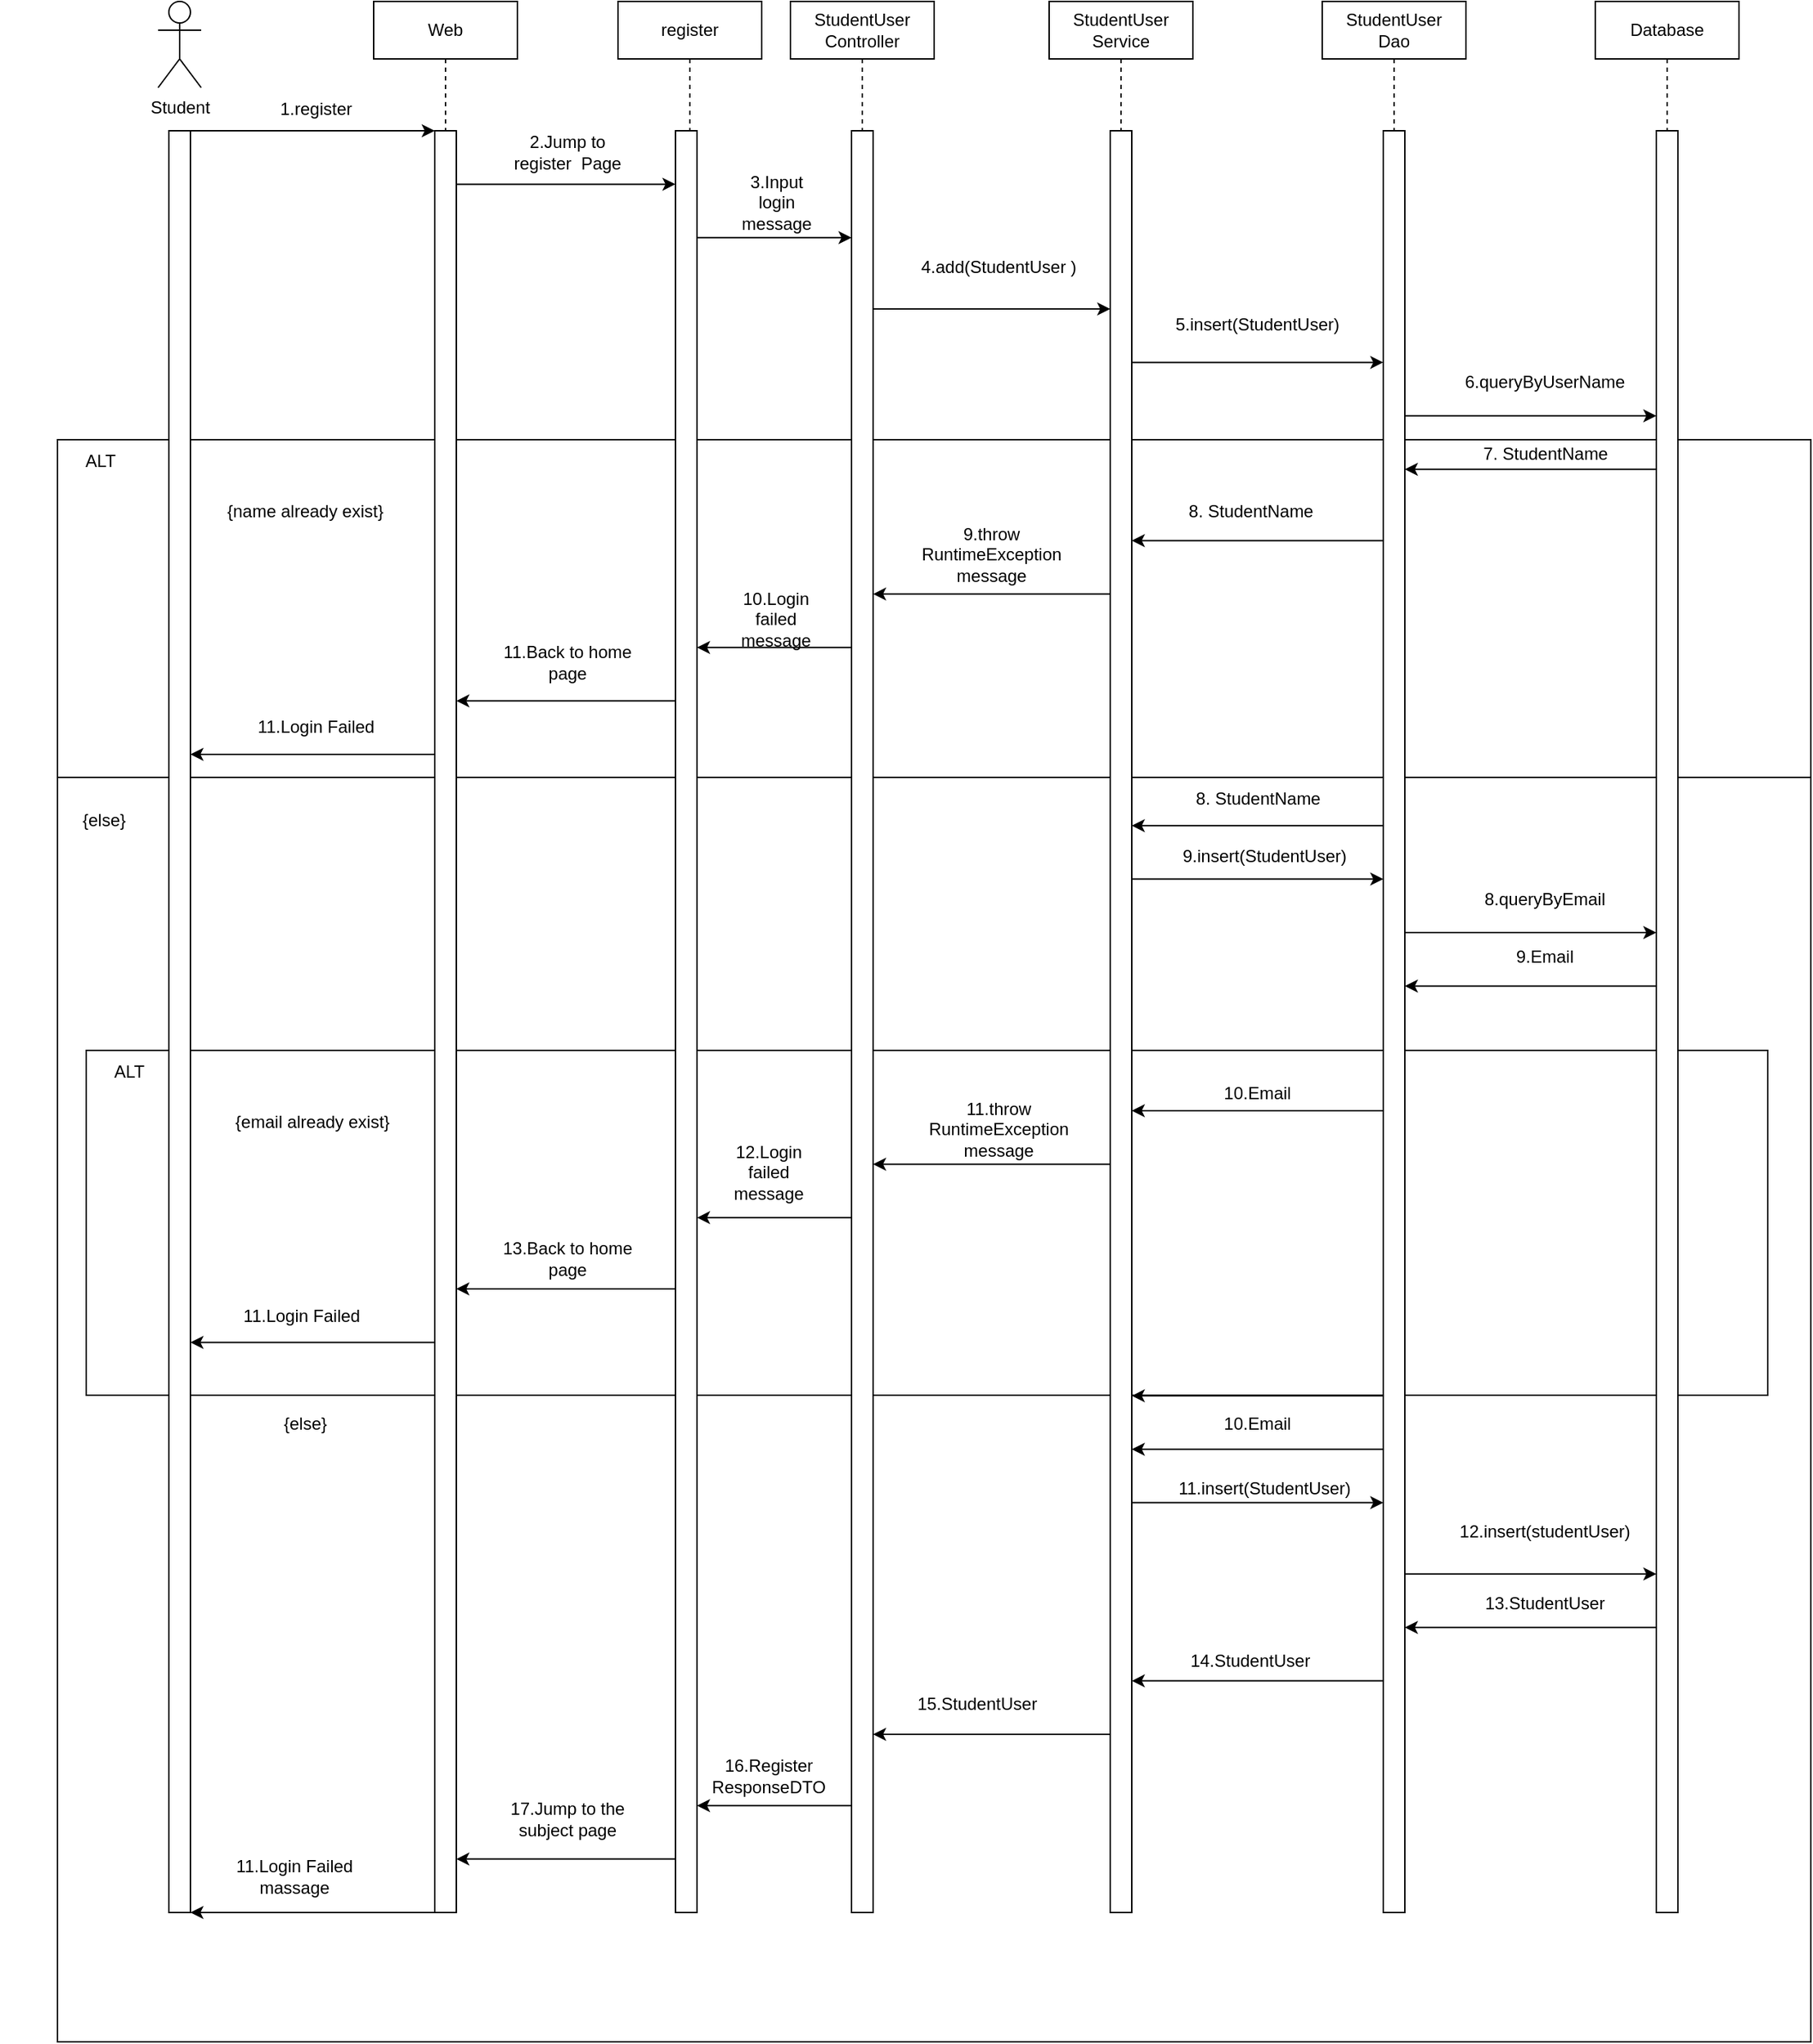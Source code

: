 <mxfile version="21.3.8" type="github">
  <diagram name="Page-1" id="2YBvvXClWsGukQMizWep">
    <mxGraphModel dx="2057" dy="711" grid="1" gridSize="10" guides="1" tooltips="1" connect="1" arrows="1" fold="1" page="1" pageScale="1" pageWidth="850" pageHeight="1100" math="0" shadow="0">
      <root>
        <mxCell id="0" />
        <mxCell id="1" parent="0" />
        <mxCell id="Eow9V9qrAzXgovBorhqP-74" value="" style="rounded=0;whiteSpace=wrap;html=1;movable=1;resizable=1;rotatable=1;deletable=1;editable=1;locked=0;connectable=1;" vertex="1" parent="1">
          <mxGeometry x="-470" y="580" width="1220" height="880" as="geometry" />
        </mxCell>
        <mxCell id="Eow9V9qrAzXgovBorhqP-73" value="" style="rounded=0;whiteSpace=wrap;html=1;" vertex="1" parent="1">
          <mxGeometry x="-470" y="345" width="1220" height="235" as="geometry" />
        </mxCell>
        <mxCell id="aM9ryv3xv72pqoxQDRHE-1" value="StudentUser&lt;br&gt;Controller" style="shape=umlLifeline;perimeter=lifelinePerimeter;whiteSpace=wrap;html=1;container=0;dropTarget=0;collapsible=0;recursiveResize=0;outlineConnect=0;portConstraint=eastwest;newEdgeStyle={&quot;edgeStyle&quot;:&quot;elbowEdgeStyle&quot;,&quot;elbow&quot;:&quot;vertical&quot;,&quot;curved&quot;:0,&quot;rounded&quot;:0};size=40;" parent="1" vertex="1">
          <mxGeometry x="40" y="40" width="100" height="550" as="geometry" />
        </mxCell>
        <mxCell id="Eow9V9qrAzXgovBorhqP-82" value="" style="rounded=0;whiteSpace=wrap;html=1;" vertex="1" parent="1">
          <mxGeometry x="-450" y="770" width="1170" height="240" as="geometry" />
        </mxCell>
        <mxCell id="aM9ryv3xv72pqoxQDRHE-5" value="StudentUser&lt;br&gt;Service" style="shape=umlLifeline;perimeter=lifelinePerimeter;whiteSpace=wrap;html=1;container=0;dropTarget=0;collapsible=0;recursiveResize=0;outlineConnect=0;portConstraint=eastwest;newEdgeStyle={&quot;edgeStyle&quot;:&quot;elbowEdgeStyle&quot;,&quot;elbow&quot;:&quot;vertical&quot;,&quot;curved&quot;:0,&quot;rounded&quot;:0};" parent="1" vertex="1">
          <mxGeometry x="220" y="40" width="100" height="540" as="geometry" />
        </mxCell>
        <mxCell id="Eow9V9qrAzXgovBorhqP-1" value="StudentUser&lt;br&gt;Dao" style="shape=umlLifeline;perimeter=lifelinePerimeter;whiteSpace=wrap;html=1;container=0;dropTarget=0;collapsible=0;recursiveResize=0;outlineConnect=0;portConstraint=eastwest;newEdgeStyle={&quot;edgeStyle&quot;:&quot;elbowEdgeStyle&quot;,&quot;elbow&quot;:&quot;vertical&quot;,&quot;curved&quot;:0,&quot;rounded&quot;:0};" vertex="1" parent="1">
          <mxGeometry x="410" y="40" width="100" height="870" as="geometry" />
        </mxCell>
        <mxCell id="Eow9V9qrAzXgovBorhqP-3" value="Database" style="shape=umlLifeline;perimeter=lifelinePerimeter;whiteSpace=wrap;html=1;container=0;dropTarget=0;collapsible=0;recursiveResize=0;outlineConnect=0;portConstraint=eastwest;newEdgeStyle={&quot;edgeStyle&quot;:&quot;elbowEdgeStyle&quot;,&quot;elbow&quot;:&quot;vertical&quot;,&quot;curved&quot;:0,&quot;rounded&quot;:0};" vertex="1" parent="1">
          <mxGeometry x="600" y="40" width="100" height="860" as="geometry" />
        </mxCell>
        <mxCell id="Eow9V9qrAzXgovBorhqP-5" value="Student" style="shape=umlActor;verticalLabelPosition=bottom;verticalAlign=top;html=1;outlineConnect=0;" vertex="1" parent="1">
          <mxGeometry x="-400" y="40" width="30" height="60" as="geometry" />
        </mxCell>
        <mxCell id="Eow9V9qrAzXgovBorhqP-17" value="1.register" style="text;html=1;strokeColor=none;fillColor=none;align=center;verticalAlign=middle;whiteSpace=wrap;rounded=0;" vertex="1" parent="1">
          <mxGeometry x="-320" y="100" width="60" height="30" as="geometry" />
        </mxCell>
        <mxCell id="Eow9V9qrAzXgovBorhqP-18" value="register" style="shape=umlLifeline;perimeter=lifelinePerimeter;whiteSpace=wrap;html=1;container=0;dropTarget=0;collapsible=0;recursiveResize=0;outlineConnect=0;portConstraint=eastwest;newEdgeStyle={&quot;edgeStyle&quot;:&quot;elbowEdgeStyle&quot;,&quot;elbow&quot;:&quot;vertical&quot;,&quot;curved&quot;:0,&quot;rounded&quot;:0};size=40;" vertex="1" parent="1">
          <mxGeometry x="-80" y="40" width="100" height="550" as="geometry" />
        </mxCell>
        <mxCell id="Eow9V9qrAzXgovBorhqP-19" value="Web" style="shape=umlLifeline;perimeter=lifelinePerimeter;whiteSpace=wrap;html=1;container=0;dropTarget=0;collapsible=0;recursiveResize=0;outlineConnect=0;portConstraint=eastwest;newEdgeStyle={&quot;edgeStyle&quot;:&quot;elbowEdgeStyle&quot;,&quot;elbow&quot;:&quot;vertical&quot;,&quot;curved&quot;:0,&quot;rounded&quot;:0};size=40;" vertex="1" parent="1">
          <mxGeometry x="-250" y="40" width="100" height="550" as="geometry" />
        </mxCell>
        <mxCell id="Eow9V9qrAzXgovBorhqP-30" value="2.Jump to&lt;br&gt;register&amp;nbsp; Page" style="text;html=1;strokeColor=none;fillColor=none;align=center;verticalAlign=middle;whiteSpace=wrap;rounded=0;" vertex="1" parent="1">
          <mxGeometry x="-180" y="110" width="130" height="70" as="geometry" />
        </mxCell>
        <mxCell id="Eow9V9qrAzXgovBorhqP-49" value="3.Input&lt;br&gt;login&lt;br&gt;message" style="text;html=1;align=center;verticalAlign=middle;resizable=0;points=[];autosize=1;strokeColor=none;fillColor=none;" vertex="1" parent="1">
          <mxGeometry x="-5" y="150" width="70" height="60" as="geometry" />
        </mxCell>
        <mxCell id="Eow9V9qrAzXgovBorhqP-51" value="4.add(StudentUser )" style="text;html=1;strokeColor=none;fillColor=none;align=center;verticalAlign=middle;whiteSpace=wrap;rounded=0;" vertex="1" parent="1">
          <mxGeometry x="120" y="210" width="130" height="30" as="geometry" />
        </mxCell>
        <mxCell id="Eow9V9qrAzXgovBorhqP-53" value="5.insert(StudentUser&lt;span style=&quot;background-color: initial;&quot;&gt;)&lt;/span&gt;" style="text;html=1;strokeColor=none;fillColor=none;align=center;verticalAlign=middle;whiteSpace=wrap;rounded=0;" vertex="1" parent="1">
          <mxGeometry x="300" y="250" width="130" height="30" as="geometry" />
        </mxCell>
        <mxCell id="Eow9V9qrAzXgovBorhqP-58" value="6.queryByUserName" style="text;html=1;strokeColor=none;fillColor=none;align=center;verticalAlign=middle;whiteSpace=wrap;rounded=0;" vertex="1" parent="1">
          <mxGeometry x="500" y="290" width="130" height="30" as="geometry" />
        </mxCell>
        <mxCell id="Eow9V9qrAzXgovBorhqP-61" value="7. StudentName" style="text;html=1;align=center;verticalAlign=middle;resizable=0;points=[];autosize=1;strokeColor=none;fillColor=none;" vertex="1" parent="1">
          <mxGeometry x="510" y="340" width="110" height="30" as="geometry" />
        </mxCell>
        <mxCell id="Eow9V9qrAzXgovBorhqP-70" value="9.throw&lt;br&gt;RuntimeException&lt;br&gt;message" style="text;html=1;strokeColor=none;fillColor=none;align=center;verticalAlign=middle;whiteSpace=wrap;rounded=0;" vertex="1" parent="1">
          <mxGeometry x="150" y="410" width="60" height="30" as="geometry" />
        </mxCell>
        <mxCell id="Eow9V9qrAzXgovBorhqP-71" value="10.Login failed message" style="text;html=1;strokeColor=none;fillColor=none;align=center;verticalAlign=middle;whiteSpace=wrap;rounded=0;" vertex="1" parent="1">
          <mxGeometry y="455" width="60" height="30" as="geometry" />
        </mxCell>
        <mxCell id="Eow9V9qrAzXgovBorhqP-72" value="11.Back to home page" style="text;html=1;strokeColor=none;fillColor=none;align=center;verticalAlign=middle;whiteSpace=wrap;rounded=0;" vertex="1" parent="1">
          <mxGeometry x="-170" y="485" width="110" height="30" as="geometry" />
        </mxCell>
        <mxCell id="Eow9V9qrAzXgovBorhqP-79" value="11.throw&lt;br&gt;RuntimeException&lt;br&gt;message" style="text;html=1;strokeColor=none;fillColor=none;align=center;verticalAlign=middle;whiteSpace=wrap;rounded=0;" vertex="1" parent="1">
          <mxGeometry x="155" y="810" width="60" height="30" as="geometry" />
        </mxCell>
        <mxCell id="Eow9V9qrAzXgovBorhqP-81" value="13.Back to home page" style="text;html=1;strokeColor=none;fillColor=none;align=center;verticalAlign=middle;whiteSpace=wrap;rounded=0;" vertex="1" parent="1">
          <mxGeometry x="-170" y="900" width="110" height="30" as="geometry" />
        </mxCell>
        <mxCell id="Eow9V9qrAzXgovBorhqP-90" value="17.Jump to the subject page" style="text;html=1;strokeColor=none;fillColor=none;align=center;verticalAlign=middle;whiteSpace=wrap;rounded=0;" vertex="1" parent="1">
          <mxGeometry x="-170" y="1290" width="110" height="30" as="geometry" />
        </mxCell>
        <mxCell id="Eow9V9qrAzXgovBorhqP-108" style="edgeStyle=orthogonalEdgeStyle;rounded=0;orthogonalLoop=1;jettySize=auto;html=1;exitX=1;exitY=0.03;exitDx=0;exitDy=0;exitPerimeter=0;entryX=0;entryY=0.03;entryDx=0;entryDy=0;entryPerimeter=0;" edge="1" parent="1" source="Eow9V9qrAzXgovBorhqP-92" target="Eow9V9qrAzXgovBorhqP-93">
          <mxGeometry relative="1" as="geometry" />
        </mxCell>
        <mxCell id="Eow9V9qrAzXgovBorhqP-184" style="edgeStyle=orthogonalEdgeStyle;rounded=0;orthogonalLoop=1;jettySize=auto;html=1;exitX=0;exitY=0.35;exitDx=0;exitDy=0;exitPerimeter=0;entryX=1;entryY=0.35;entryDx=0;entryDy=0;entryPerimeter=0;" edge="1" parent="1" source="Eow9V9qrAzXgovBorhqP-92" target="Eow9V9qrAzXgovBorhqP-98">
          <mxGeometry relative="1" as="geometry" />
        </mxCell>
        <mxCell id="Eow9V9qrAzXgovBorhqP-186" style="edgeStyle=orthogonalEdgeStyle;rounded=0;orthogonalLoop=1;jettySize=auto;html=1;exitX=0;exitY=0.68;exitDx=0;exitDy=0;exitPerimeter=0;entryX=1;entryY=0.68;entryDx=0;entryDy=0;entryPerimeter=0;" edge="1" parent="1" source="Eow9V9qrAzXgovBorhqP-92" target="Eow9V9qrAzXgovBorhqP-98">
          <mxGeometry relative="1" as="geometry" />
        </mxCell>
        <mxCell id="Eow9V9qrAzXgovBorhqP-188" style="edgeStyle=orthogonalEdgeStyle;rounded=0;orthogonalLoop=1;jettySize=auto;html=1;exitX=0;exitY=1;exitDx=0;exitDy=0;exitPerimeter=0;entryX=1;entryY=1;entryDx=0;entryDy=0;entryPerimeter=0;" edge="1" parent="1" source="Eow9V9qrAzXgovBorhqP-92" target="Eow9V9qrAzXgovBorhqP-98">
          <mxGeometry relative="1" as="geometry">
            <Array as="points">
              <mxPoint x="-270" y="1370" />
              <mxPoint x="-270" y="1370" />
            </Array>
          </mxGeometry>
        </mxCell>
        <mxCell id="Eow9V9qrAzXgovBorhqP-92" value="" style="rounded=0;whiteSpace=wrap;html=1;points=[[0,0,0,0,0],[0,0.03,0,0,0],[0,0.06,0,0,0],[0,0.1,0,0,0],[0,0.13,0,0,0],[0,0.16,0,0,0],[0,0.19,0,0,0],[0,0.23,0,0,0],[0,0.25,0,0,0],[0,0.26,0,0,0],[0,0.29,0,0,0],[0,0.32,0,0,0],[0,0.35,0,0,0],[0,0.39,0,0,0],[0,0.42,0,0,0],[0,0.45,0,0,0],[0,0.48,0,0,0],[0,0.5,0,0,0],[0,0.52,0,0,0],[0,0.55,0,0,0],[0,0.58,0,0,0],[0,0.61,0,0,0],[0,0.65,0,0,0],[0,0.68,0,0,0],[0,0.71,0,0,0],[0,0.74,0,0,0],[0,0.75,0,0,0],[0,0.77,0,0,0],[0,0.81,0,0,0],[0,0.84,0,0,0],[0,0.87,0,0,0],[0,0.9,0,0,0],[0,0.94,0,0,0],[0,0.97,0,0,0],[0,1,0,0,0],[0.25,0,0,0,0],[0.25,1,0,0,0],[0.5,0,0,0,0],[0.5,1,0,0,0],[0.75,0,0,0,0],[0.75,1,0,0,0],[1,0,0,0,0],[1,0.03,0,0,0],[1,0.06,0,0,0],[1,0.1,0,0,0],[1,0.13,0,0,0],[1,0.16,0,0,0],[1,0.19,0,0,0],[1,0.23,0,0,0],[1,0.25,0,0,0],[1,0.26,0,0,0],[1,0.29,0,0,0],[1,0.32,0,0,0],[1,0.35,0,0,0],[1,0.39,0,0,0],[1,0.42,0,0,0],[1,0.45,0,0,0],[1,0.48,0,0,0],[1,0.5,0,0,0],[1,0.52,0,0,0],[1,0.55,0,0,0],[1,0.58,0,0,0],[1,0.61,0,0,0],[1,0.65,0,0,0],[1,0.68,0,0,0],[1,0.71,0,0,0],[1,0.74,0,0,0],[1,0.75,0,0,0],[1,0.77,0,0,0],[1,0.81,0,0,0],[1,0.84,0,0,0],[1,0.87,0,0,0],[1,0.9,0,0,0],[1,0.94,0,0,0],[1,0.97,0,0,0],[1,1,0,0,0]];" vertex="1" parent="1">
          <mxGeometry x="-207.5" y="130" width="15" height="1240" as="geometry" />
        </mxCell>
        <mxCell id="Eow9V9qrAzXgovBorhqP-109" style="edgeStyle=orthogonalEdgeStyle;rounded=0;orthogonalLoop=1;jettySize=auto;html=1;exitX=1;exitY=0.06;exitDx=0;exitDy=0;exitPerimeter=0;entryX=0;entryY=0.06;entryDx=0;entryDy=0;entryPerimeter=0;" edge="1" parent="1" source="Eow9V9qrAzXgovBorhqP-93" target="Eow9V9qrAzXgovBorhqP-99">
          <mxGeometry relative="1" as="geometry" />
        </mxCell>
        <mxCell id="Eow9V9qrAzXgovBorhqP-117" style="edgeStyle=orthogonalEdgeStyle;rounded=0;orthogonalLoop=1;jettySize=auto;html=1;exitX=0;exitY=0.32;exitDx=0;exitDy=0;exitPerimeter=0;entryX=1;entryY=0.32;entryDx=0;entryDy=0;entryPerimeter=0;" edge="1" parent="1" source="Eow9V9qrAzXgovBorhqP-93" target="Eow9V9qrAzXgovBorhqP-92">
          <mxGeometry relative="1" as="geometry" />
        </mxCell>
        <mxCell id="Eow9V9qrAzXgovBorhqP-165" style="edgeStyle=orthogonalEdgeStyle;rounded=0;orthogonalLoop=1;jettySize=auto;html=1;exitX=0;exitY=0.65;exitDx=0;exitDy=0;exitPerimeter=0;entryX=1;entryY=0.65;entryDx=0;entryDy=0;entryPerimeter=0;" edge="1" parent="1" source="Eow9V9qrAzXgovBorhqP-93" target="Eow9V9qrAzXgovBorhqP-92">
          <mxGeometry relative="1" as="geometry" />
        </mxCell>
        <mxCell id="Eow9V9qrAzXgovBorhqP-175" style="edgeStyle=orthogonalEdgeStyle;rounded=0;orthogonalLoop=1;jettySize=auto;html=1;exitX=0;exitY=0.97;exitDx=0;exitDy=0;exitPerimeter=0;entryX=1;entryY=0.97;entryDx=0;entryDy=0;entryPerimeter=0;" edge="1" parent="1" source="Eow9V9qrAzXgovBorhqP-93" target="Eow9V9qrAzXgovBorhqP-92">
          <mxGeometry relative="1" as="geometry" />
        </mxCell>
        <mxCell id="Eow9V9qrAzXgovBorhqP-98" value="" style="rounded=0;whiteSpace=wrap;html=1;points=[[0,0,0,0,0],[0,0.03,0,0,0],[0,0.06,0,0,0],[0,0.1,0,0,0],[0,0.13,0,0,0],[0,0.16,0,0,0],[0,0.19,0,0,0],[0,0.23,0,0,0],[0,0.25,0,0,0],[0,0.26,0,0,0],[0,0.29,0,0,0],[0,0.32,0,0,0],[0,0.35,0,0,0],[0,0.39,0,0,0],[0,0.42,0,0,0],[0,0.45,0,0,0],[0,0.48,0,0,0],[0,0.5,0,0,0],[0,0.52,0,0,0],[0,0.55,0,0,0],[0,0.58,0,0,0],[0,0.61,0,0,0],[0,0.65,0,0,0],[0,0.68,0,0,0],[0,0.71,0,0,0],[0,0.74,0,0,0],[0,0.75,0,0,0],[0,0.77,0,0,0],[0,0.81,0,0,0],[0,0.84,0,0,0],[0,0.87,0,0,0],[0,0.9,0,0,0],[0,0.94,0,0,0],[0,0.97,0,0,0],[0,1,0,0,0],[0.25,0,0,0,0],[0.25,1,0,0,0],[0.5,0,0,0,0],[0.5,1,0,0,0],[0.75,0,0,0,0],[0.75,1,0,0,0],[1,0,0,0,0],[1,0.03,0,0,0],[1,0.06,0,0,0],[1,0.1,0,0,0],[1,0.13,0,0,0],[1,0.16,0,0,0],[1,0.19,0,0,0],[1,0.23,0,0,0],[1,0.25,0,0,0],[1,0.26,0,0,0],[1,0.29,0,0,0],[1,0.32,0,0,0],[1,0.35,0,0,0],[1,0.39,0,0,0],[1,0.42,0,0,0],[1,0.45,0,0,0],[1,0.48,0,0,0],[1,0.5,0,0,0],[1,0.52,0,0,0],[1,0.55,0,0,0],[1,0.58,0,0,0],[1,0.61,0,0,0],[1,0.65,0,0,0],[1,0.68,0,0,0],[1,0.71,0,0,0],[1,0.74,0,0,0],[1,0.75,0,0,0],[1,0.77,0,0,0],[1,0.81,0,0,0],[1,0.84,0,0,0],[1,0.87,0,0,0],[1,0.9,0,0,0],[1,0.94,0,0,0],[1,0.97,0,0,0],[1,1,0,0,0]];" vertex="1" parent="1">
          <mxGeometry x="-392.5" y="130" width="15" height="1240" as="geometry" />
        </mxCell>
        <mxCell id="Eow9V9qrAzXgovBorhqP-93" value="" style="rounded=0;whiteSpace=wrap;html=1;points=[[0,0,0,0,0],[0,0.03,0,0,0],[0,0.06,0,0,0],[0,0.1,0,0,0],[0,0.13,0,0,0],[0,0.16,0,0,0],[0,0.19,0,0,0],[0,0.23,0,0,0],[0,0.25,0,0,0],[0,0.26,0,0,0],[0,0.29,0,0,0],[0,0.32,0,0,0],[0,0.35,0,0,0],[0,0.39,0,0,0],[0,0.42,0,0,0],[0,0.45,0,0,0],[0,0.48,0,0,0],[0,0.5,0,0,0],[0,0.52,0,0,0],[0,0.55,0,0,0],[0,0.58,0,0,0],[0,0.61,0,0,0],[0,0.65,0,0,0],[0,0.68,0,0,0],[0,0.71,0,0,0],[0,0.74,0,0,0],[0,0.75,0,0,0],[0,0.77,0,0,0],[0,0.81,0,0,0],[0,0.84,0,0,0],[0,0.87,0,0,0],[0,0.9,0,0,0],[0,0.94,0,0,0],[0,0.97,0,0,0],[0,1,0,0,0],[0.25,0,0,0,0],[0.25,1,0,0,0],[0.5,0,0,0,0],[0.5,1,0,0,0],[0.75,0,0,0,0],[0.75,1,0,0,0],[1,0,0,0,0],[1,0.03,0,0,0],[1,0.06,0,0,0],[1,0.1,0,0,0],[1,0.13,0,0,0],[1,0.16,0,0,0],[1,0.19,0,0,0],[1,0.23,0,0,0],[1,0.25,0,0,0],[1,0.26,0,0,0],[1,0.29,0,0,0],[1,0.32,0,0,0],[1,0.35,0,0,0],[1,0.39,0,0,0],[1,0.42,0,0,0],[1,0.45,0,0,0],[1,0.48,0,0,0],[1,0.5,0,0,0],[1,0.52,0,0,0],[1,0.55,0,0,0],[1,0.58,0,0,0],[1,0.61,0,0,0],[1,0.65,0,0,0],[1,0.68,0,0,0],[1,0.71,0,0,0],[1,0.74,0,0,0],[1,0.75,0,0,0],[1,0.77,0,0,0],[1,0.81,0,0,0],[1,0.84,0,0,0],[1,0.87,0,0,0],[1,0.9,0,0,0],[1,0.94,0,0,0],[1,0.97,0,0,0],[1,1,0,0,0]];" vertex="1" parent="1">
          <mxGeometry x="-40" y="130" width="15" height="1240" as="geometry" />
        </mxCell>
        <mxCell id="Eow9V9qrAzXgovBorhqP-107" style="edgeStyle=orthogonalEdgeStyle;rounded=0;orthogonalLoop=1;jettySize=auto;html=1;exitX=1;exitY=0;exitDx=0;exitDy=0;entryX=0;entryY=0;entryDx=0;entryDy=0;entryPerimeter=0;" edge="1" parent="1" source="Eow9V9qrAzXgovBorhqP-98" target="Eow9V9qrAzXgovBorhqP-92">
          <mxGeometry relative="1" as="geometry">
            <Array as="points">
              <mxPoint x="-230" y="130" />
              <mxPoint x="-230" y="130" />
            </Array>
          </mxGeometry>
        </mxCell>
        <mxCell id="Eow9V9qrAzXgovBorhqP-110" style="edgeStyle=orthogonalEdgeStyle;rounded=0;orthogonalLoop=1;jettySize=auto;html=1;exitX=1;exitY=0.1;exitDx=0;exitDy=0;exitPerimeter=0;entryX=0;entryY=0.1;entryDx=0;entryDy=0;entryPerimeter=0;" edge="1" parent="1" source="Eow9V9qrAzXgovBorhqP-99" target="Eow9V9qrAzXgovBorhqP-100">
          <mxGeometry relative="1" as="geometry" />
        </mxCell>
        <mxCell id="Eow9V9qrAzXgovBorhqP-116" style="edgeStyle=orthogonalEdgeStyle;rounded=0;orthogonalLoop=1;jettySize=auto;html=1;exitX=0;exitY=0.29;exitDx=0;exitDy=0;exitPerimeter=0;entryX=1;entryY=0.29;entryDx=0;entryDy=0;entryPerimeter=0;" edge="1" parent="1" source="Eow9V9qrAzXgovBorhqP-99" target="Eow9V9qrAzXgovBorhqP-93">
          <mxGeometry relative="1" as="geometry" />
        </mxCell>
        <mxCell id="Eow9V9qrAzXgovBorhqP-164" style="edgeStyle=orthogonalEdgeStyle;rounded=0;orthogonalLoop=1;jettySize=auto;html=1;exitX=0;exitY=0.61;exitDx=0;exitDy=0;exitPerimeter=0;entryX=1;entryY=0.61;entryDx=0;entryDy=0;entryPerimeter=0;" edge="1" parent="1" source="Eow9V9qrAzXgovBorhqP-99" target="Eow9V9qrAzXgovBorhqP-93">
          <mxGeometry relative="1" as="geometry" />
        </mxCell>
        <mxCell id="Eow9V9qrAzXgovBorhqP-173" style="edgeStyle=orthogonalEdgeStyle;rounded=0;orthogonalLoop=1;jettySize=auto;html=1;exitX=0;exitY=0.94;exitDx=0;exitDy=0;exitPerimeter=0;entryX=1;entryY=0.94;entryDx=0;entryDy=0;entryPerimeter=0;" edge="1" parent="1" source="Eow9V9qrAzXgovBorhqP-99" target="Eow9V9qrAzXgovBorhqP-93">
          <mxGeometry relative="1" as="geometry" />
        </mxCell>
        <mxCell id="Eow9V9qrAzXgovBorhqP-99" value="" style="rounded=0;whiteSpace=wrap;html=1;points=[[0,0,0,0,0],[0,0.03,0,0,0],[0,0.06,0,0,0],[0,0.1,0,0,0],[0,0.13,0,0,0],[0,0.16,0,0,0],[0,0.19,0,0,0],[0,0.23,0,0,0],[0,0.25,0,0,0],[0,0.26,0,0,0],[0,0.29,0,0,0],[0,0.32,0,0,0],[0,0.35,0,0,0],[0,0.39,0,0,0],[0,0.42,0,0,0],[0,0.45,0,0,0],[0,0.48,0,0,0],[0,0.5,0,0,0],[0,0.52,0,0,0],[0,0.55,0,0,0],[0,0.58,0,0,0],[0,0.61,0,0,0],[0,0.65,0,0,0],[0,0.68,0,0,0],[0,0.71,0,0,0],[0,0.74,0,0,0],[0,0.75,0,0,0],[0,0.77,0,0,0],[0,0.81,0,0,0],[0,0.84,0,0,0],[0,0.87,0,0,0],[0,0.9,0,0,0],[0,0.94,0,0,0],[0,0.97,0,0,0],[0,1,0,0,0],[0.25,0,0,0,0],[0.25,1,0,0,0],[0.5,0,0,0,0],[0.5,1,0,0,0],[0.75,0,0,0,0],[0.75,1,0,0,0],[1,0,0,0,0],[1,0.03,0,0,0],[1,0.06,0,0,0],[1,0.1,0,0,0],[1,0.13,0,0,0],[1,0.16,0,0,0],[1,0.19,0,0,0],[1,0.23,0,0,0],[1,0.25,0,0,0],[1,0.26,0,0,0],[1,0.29,0,0,0],[1,0.32,0,0,0],[1,0.35,0,0,0],[1,0.39,0,0,0],[1,0.42,0,0,0],[1,0.45,0,0,0],[1,0.48,0,0,0],[1,0.5,0,0,0],[1,0.52,0,0,0],[1,0.55,0,0,0],[1,0.58,0,0,0],[1,0.61,0,0,0],[1,0.65,0,0,0],[1,0.68,0,0,0],[1,0.71,0,0,0],[1,0.74,0,0,0],[1,0.75,0,0,0],[1,0.77,0,0,0],[1,0.81,0,0,0],[1,0.84,0,0,0],[1,0.87,0,0,0],[1,0.9,0,0,0],[1,0.94,0,0,0],[1,0.97,0,0,0],[1,1,0,0,0]];" vertex="1" parent="1">
          <mxGeometry x="82.5" y="130" width="15" height="1240" as="geometry" />
        </mxCell>
        <mxCell id="Eow9V9qrAzXgovBorhqP-111" style="edgeStyle=orthogonalEdgeStyle;rounded=0;orthogonalLoop=1;jettySize=auto;html=1;exitX=1;exitY=0.13;exitDx=0;exitDy=0;exitPerimeter=0;entryX=0;entryY=0.13;entryDx=0;entryDy=0;entryPerimeter=0;" edge="1" parent="1" source="Eow9V9qrAzXgovBorhqP-100" target="Eow9V9qrAzXgovBorhqP-101">
          <mxGeometry relative="1" as="geometry" />
        </mxCell>
        <mxCell id="Eow9V9qrAzXgovBorhqP-115" style="edgeStyle=orthogonalEdgeStyle;rounded=0;orthogonalLoop=1;jettySize=auto;html=1;exitX=0;exitY=0.26;exitDx=0;exitDy=0;exitPerimeter=0;entryX=1;entryY=0.26;entryDx=0;entryDy=0;entryPerimeter=0;" edge="1" parent="1" source="Eow9V9qrAzXgovBorhqP-100" target="Eow9V9qrAzXgovBorhqP-99">
          <mxGeometry relative="1" as="geometry" />
        </mxCell>
        <mxCell id="Eow9V9qrAzXgovBorhqP-126" style="edgeStyle=orthogonalEdgeStyle;rounded=0;orthogonalLoop=1;jettySize=auto;html=1;exitX=1;exitY=0.42;exitDx=0;exitDy=0;exitPerimeter=0;entryX=0;entryY=0.42;entryDx=0;entryDy=0;entryPerimeter=0;" edge="1" parent="1" source="Eow9V9qrAzXgovBorhqP-100" target="Eow9V9qrAzXgovBorhqP-101">
          <mxGeometry relative="1" as="geometry" />
        </mxCell>
        <mxCell id="Eow9V9qrAzXgovBorhqP-163" style="edgeStyle=orthogonalEdgeStyle;rounded=0;orthogonalLoop=1;jettySize=auto;html=1;exitX=0;exitY=0.58;exitDx=0;exitDy=0;exitPerimeter=0;entryX=1;entryY=0.58;entryDx=0;entryDy=0;entryPerimeter=0;" edge="1" parent="1" source="Eow9V9qrAzXgovBorhqP-100" target="Eow9V9qrAzXgovBorhqP-99">
          <mxGeometry relative="1" as="geometry" />
        </mxCell>
        <mxCell id="Eow9V9qrAzXgovBorhqP-167" style="edgeStyle=orthogonalEdgeStyle;rounded=0;orthogonalLoop=1;jettySize=auto;html=1;exitX=1;exitY=0.77;exitDx=0;exitDy=0;exitPerimeter=0;entryX=0;entryY=0.77;entryDx=0;entryDy=0;entryPerimeter=0;" edge="1" parent="1" source="Eow9V9qrAzXgovBorhqP-100" target="Eow9V9qrAzXgovBorhqP-101">
          <mxGeometry relative="1" as="geometry" />
        </mxCell>
        <mxCell id="Eow9V9qrAzXgovBorhqP-172" style="edgeStyle=orthogonalEdgeStyle;rounded=0;orthogonalLoop=1;jettySize=auto;html=1;exitX=0;exitY=0.9;exitDx=0;exitDy=0;exitPerimeter=0;entryX=1;entryY=0.9;entryDx=0;entryDy=0;entryPerimeter=0;" edge="1" parent="1" source="Eow9V9qrAzXgovBorhqP-100" target="Eow9V9qrAzXgovBorhqP-99">
          <mxGeometry relative="1" as="geometry" />
        </mxCell>
        <mxCell id="Eow9V9qrAzXgovBorhqP-100" value="" style="rounded=0;whiteSpace=wrap;html=1;points=[[0,0,0,0,0],[0,0.03,0,0,0],[0,0.06,0,0,0],[0,0.1,0,0,0],[0,0.13,0,0,0],[0,0.16,0,0,0],[0,0.19,0,0,0],[0,0.23,0,0,0],[0,0.25,0,0,0],[0,0.26,0,0,0],[0,0.29,0,0,0],[0,0.32,0,0,0],[0,0.35,0,0,0],[0,0.39,0,0,0],[0,0.42,0,0,0],[0,0.45,0,0,0],[0,0.48,0,0,0],[0,0.5,0,0,0],[0,0.52,0,0,0],[0,0.55,0,0,0],[0,0.58,0,0,0],[0,0.61,0,0,0],[0,0.65,0,0,0],[0,0.68,0,0,0],[0,0.71,0,0,0],[0,0.74,0,0,0],[0,0.75,0,0,0],[0,0.77,0,0,0],[0,0.81,0,0,0],[0,0.84,0,0,0],[0,0.87,0,0,0],[0,0.9,0,0,0],[0,0.94,0,0,0],[0,0.97,0,0,0],[0,1,0,0,0],[0.25,0,0,0,0],[0.25,1,0,0,0],[0.5,0,0,0,0],[0.5,1,0,0,0],[0.75,0,0,0,0],[0.75,1,0,0,0],[1,0,0,0,0],[1,0.03,0,0,0],[1,0.06,0,0,0],[1,0.1,0,0,0],[1,0.13,0,0,0],[1,0.16,0,0,0],[1,0.19,0,0,0],[1,0.23,0,0,0],[1,0.25,0,0,0],[1,0.26,0,0,0],[1,0.29,0,0,0],[1,0.32,0,0,0],[1,0.35,0,0,0],[1,0.39,0,0,0],[1,0.42,0,0,0],[1,0.45,0,0,0],[1,0.48,0,0,0],[1,0.5,0,0,0],[1,0.52,0,0,0],[1,0.55,0,0,0],[1,0.58,0,0,0],[1,0.61,0,0,0],[1,0.65,0,0,0],[1,0.68,0,0,0],[1,0.71,0,0,0],[1,0.74,0,0,0],[1,0.75,0,0,0],[1,0.77,0,0,0],[1,0.81,0,0,0],[1,0.84,0,0,0],[1,0.87,0,0,0],[1,0.9,0,0,0],[1,0.94,0,0,0],[1,0.97,0,0,0],[1,1,0,0,0]];" vertex="1" parent="1">
          <mxGeometry x="262.5" y="130" width="15" height="1240" as="geometry" />
        </mxCell>
        <mxCell id="Eow9V9qrAzXgovBorhqP-112" style="edgeStyle=orthogonalEdgeStyle;rounded=0;orthogonalLoop=1;jettySize=auto;html=1;exitX=1;exitY=0.16;exitDx=0;exitDy=0;exitPerimeter=0;entryX=0;entryY=0.16;entryDx=0;entryDy=0;entryPerimeter=0;" edge="1" parent="1" source="Eow9V9qrAzXgovBorhqP-101" target="Eow9V9qrAzXgovBorhqP-102">
          <mxGeometry relative="1" as="geometry" />
        </mxCell>
        <mxCell id="Eow9V9qrAzXgovBorhqP-114" style="edgeStyle=orthogonalEdgeStyle;rounded=0;orthogonalLoop=1;jettySize=auto;html=1;exitX=0;exitY=0.23;exitDx=0;exitDy=0;exitPerimeter=0;entryX=1;entryY=0.23;entryDx=0;entryDy=0;entryPerimeter=0;" edge="1" parent="1" source="Eow9V9qrAzXgovBorhqP-101" target="Eow9V9qrAzXgovBorhqP-100">
          <mxGeometry relative="1" as="geometry" />
        </mxCell>
        <mxCell id="Eow9V9qrAzXgovBorhqP-131" style="edgeStyle=orthogonalEdgeStyle;rounded=0;orthogonalLoop=1;jettySize=auto;html=1;exitX=0;exitY=0.39;exitDx=0;exitDy=0;exitPerimeter=0;entryX=1;entryY=0.39;entryDx=0;entryDy=0;entryPerimeter=0;" edge="1" parent="1" source="Eow9V9qrAzXgovBorhqP-101" target="Eow9V9qrAzXgovBorhqP-100">
          <mxGeometry relative="1" as="geometry" />
        </mxCell>
        <mxCell id="Eow9V9qrAzXgovBorhqP-132" style="edgeStyle=orthogonalEdgeStyle;rounded=0;orthogonalLoop=1;jettySize=auto;html=1;exitX=1;exitY=0.45;exitDx=0;exitDy=0;exitPerimeter=0;entryX=0;entryY=0.45;entryDx=0;entryDy=0;entryPerimeter=0;" edge="1" parent="1" source="Eow9V9qrAzXgovBorhqP-101" target="Eow9V9qrAzXgovBorhqP-102">
          <mxGeometry relative="1" as="geometry" />
        </mxCell>
        <mxCell id="Eow9V9qrAzXgovBorhqP-149" style="edgeStyle=orthogonalEdgeStyle;rounded=0;orthogonalLoop=1;jettySize=auto;html=1;exitX=0;exitY=0.71;exitDx=0;exitDy=0;exitPerimeter=0;entryX=1;entryY=0.71;entryDx=0;entryDy=0;entryPerimeter=0;" edge="1" parent="1" source="Eow9V9qrAzXgovBorhqP-101" target="Eow9V9qrAzXgovBorhqP-100">
          <mxGeometry relative="1" as="geometry" />
        </mxCell>
        <mxCell id="Eow9V9qrAzXgovBorhqP-162" style="edgeStyle=orthogonalEdgeStyle;rounded=0;orthogonalLoop=1;jettySize=auto;html=1;exitX=0;exitY=0.55;exitDx=0;exitDy=0;exitPerimeter=0;entryX=1;entryY=0.55;entryDx=0;entryDy=0;entryPerimeter=0;" edge="1" parent="1" source="Eow9V9qrAzXgovBorhqP-101" target="Eow9V9qrAzXgovBorhqP-100">
          <mxGeometry relative="1" as="geometry" />
        </mxCell>
        <mxCell id="Eow9V9qrAzXgovBorhqP-166" style="edgeStyle=orthogonalEdgeStyle;rounded=0;orthogonalLoop=1;jettySize=auto;html=1;exitX=0;exitY=0.74;exitDx=0;exitDy=0;exitPerimeter=0;entryX=1;entryY=0.74;entryDx=0;entryDy=0;entryPerimeter=0;" edge="1" parent="1" source="Eow9V9qrAzXgovBorhqP-101" target="Eow9V9qrAzXgovBorhqP-100">
          <mxGeometry relative="1" as="geometry" />
        </mxCell>
        <mxCell id="Eow9V9qrAzXgovBorhqP-168" style="edgeStyle=orthogonalEdgeStyle;rounded=0;orthogonalLoop=1;jettySize=auto;html=1;exitX=1;exitY=0.81;exitDx=0;exitDy=0;exitPerimeter=0;entryX=0;entryY=0.81;entryDx=0;entryDy=0;entryPerimeter=0;" edge="1" parent="1" source="Eow9V9qrAzXgovBorhqP-101" target="Eow9V9qrAzXgovBorhqP-102">
          <mxGeometry relative="1" as="geometry" />
        </mxCell>
        <mxCell id="Eow9V9qrAzXgovBorhqP-170" style="edgeStyle=orthogonalEdgeStyle;rounded=0;orthogonalLoop=1;jettySize=auto;html=1;exitX=0;exitY=0.87;exitDx=0;exitDy=0;exitPerimeter=0;entryX=1;entryY=0.87;entryDx=0;entryDy=0;entryPerimeter=0;" edge="1" parent="1" source="Eow9V9qrAzXgovBorhqP-101" target="Eow9V9qrAzXgovBorhqP-100">
          <mxGeometry relative="1" as="geometry" />
        </mxCell>
        <mxCell id="Eow9V9qrAzXgovBorhqP-101" value="" style="rounded=0;whiteSpace=wrap;html=1;points=[[0,0,0,0,0],[0,0.03,0,0,0],[0,0.06,0,0,0],[0,0.1,0,0,0],[0,0.13,0,0,0],[0,0.16,0,0,0],[0,0.19,0,0,0],[0,0.23,0,0,0],[0,0.25,0,0,0],[0,0.26,0,0,0],[0,0.29,0,0,0],[0,0.32,0,0,0],[0,0.35,0,0,0],[0,0.39,0,0,0],[0,0.42,0,0,0],[0,0.45,0,0,0],[0,0.48,0,0,0],[0,0.5,0,0,0],[0,0.52,0,0,0],[0,0.55,0,0,0],[0,0.58,0,0,0],[0,0.61,0,0,0],[0,0.65,0,0,0],[0,0.68,0,0,0],[0,0.71,0,0,0],[0,0.74,0,0,0],[0,0.75,0,0,0],[0,0.77,0,0,0],[0,0.81,0,0,0],[0,0.84,0,0,0],[0,0.87,0,0,0],[0,0.9,0,0,0],[0,0.94,0,0,0],[0,0.97,0,0,0],[0,1,0,0,0],[0.25,0,0,0,0],[0.25,1,0,0,0],[0.5,0,0,0,0],[0.5,1,0,0,0],[0.75,0,0,0,0],[0.75,1,0,0,0],[1,0,0,0,0],[1,0.03,0,0,0],[1,0.06,0,0,0],[1,0.1,0,0,0],[1,0.13,0,0,0],[1,0.16,0,0,0],[1,0.19,0,0,0],[1,0.23,0,0,0],[1,0.25,0,0,0],[1,0.26,0,0,0],[1,0.29,0,0,0],[1,0.32,0,0,0],[1,0.35,0,0,0],[1,0.39,0,0,0],[1,0.42,0,0,0],[1,0.45,0,0,0],[1,0.48,0,0,0],[1,0.5,0,0,0],[1,0.52,0,0,0],[1,0.55,0,0,0],[1,0.58,0,0,0],[1,0.61,0,0,0],[1,0.65,0,0,0],[1,0.68,0,0,0],[1,0.71,0,0,0],[1,0.74,0,0,0],[1,0.75,0,0,0],[1,0.77,0,0,0],[1,0.81,0,0,0],[1,0.84,0,0,0],[1,0.87,0,0,0],[1,0.9,0,0,0],[1,0.94,0,0,0],[1,0.97,0,0,0],[1,1,0,0,0]];" vertex="1" parent="1">
          <mxGeometry x="452.5" y="130" width="15" height="1240" as="geometry" />
        </mxCell>
        <mxCell id="Eow9V9qrAzXgovBorhqP-113" style="edgeStyle=orthogonalEdgeStyle;rounded=0;orthogonalLoop=1;jettySize=auto;html=1;exitX=0;exitY=0.19;exitDx=0;exitDy=0;exitPerimeter=0;entryX=1;entryY=0.19;entryDx=0;entryDy=0;entryPerimeter=0;" edge="1" parent="1" source="Eow9V9qrAzXgovBorhqP-102" target="Eow9V9qrAzXgovBorhqP-101">
          <mxGeometry relative="1" as="geometry" />
        </mxCell>
        <mxCell id="Eow9V9qrAzXgovBorhqP-134" style="edgeStyle=orthogonalEdgeStyle;rounded=0;orthogonalLoop=1;jettySize=auto;html=1;exitX=0;exitY=0.48;exitDx=0;exitDy=0;exitPerimeter=0;entryX=1;entryY=0.48;entryDx=0;entryDy=0;entryPerimeter=0;" edge="1" parent="1" source="Eow9V9qrAzXgovBorhqP-102" target="Eow9V9qrAzXgovBorhqP-101">
          <mxGeometry relative="1" as="geometry" />
        </mxCell>
        <mxCell id="Eow9V9qrAzXgovBorhqP-169" style="edgeStyle=orthogonalEdgeStyle;rounded=0;orthogonalLoop=1;jettySize=auto;html=1;exitX=0;exitY=0.84;exitDx=0;exitDy=0;exitPerimeter=0;entryX=1;entryY=0.84;entryDx=0;entryDy=0;entryPerimeter=0;" edge="1" parent="1" source="Eow9V9qrAzXgovBorhqP-102" target="Eow9V9qrAzXgovBorhqP-101">
          <mxGeometry relative="1" as="geometry" />
        </mxCell>
        <mxCell id="Eow9V9qrAzXgovBorhqP-102" value="" style="rounded=0;whiteSpace=wrap;html=1;points=[[0,0,0,0,0],[0,0.03,0,0,0],[0,0.06,0,0,0],[0,0.1,0,0,0],[0,0.13,0,0,0],[0,0.16,0,0,0],[0,0.19,0,0,0],[0,0.23,0,0,0],[0,0.25,0,0,0],[0,0.26,0,0,0],[0,0.29,0,0,0],[0,0.32,0,0,0],[0,0.35,0,0,0],[0,0.39,0,0,0],[0,0.42,0,0,0],[0,0.45,0,0,0],[0,0.48,0,0,0],[0,0.5,0,0,0],[0,0.52,0,0,0],[0,0.55,0,0,0],[0,0.58,0,0,0],[0,0.61,0,0,0],[0,0.65,0,0,0],[0,0.68,0,0,0],[0,0.71,0,0,0],[0,0.74,0,0,0],[0,0.75,0,0,0],[0,0.77,0,0,0],[0,0.81,0,0,0],[0,0.84,0,0,0],[0,0.87,0,0,0],[0,0.9,0,0,0],[0,0.94,0,0,0],[0,0.97,0,0,0],[0,1,0,0,0],[0.25,0,0,0,0],[0.25,1,0,0,0],[0.5,0,0,0,0],[0.5,1,0,0,0],[0.75,0,0,0,0],[0.75,1,0,0,0],[1,0,0,0,0],[1,0.03,0,0,0],[1,0.06,0,0,0],[1,0.1,0,0,0],[1,0.13,0,0,0],[1,0.16,0,0,0],[1,0.19,0,0,0],[1,0.23,0,0,0],[1,0.25,0,0,0],[1,0.26,0,0,0],[1,0.29,0,0,0],[1,0.32,0,0,0],[1,0.35,0,0,0],[1,0.39,0,0,0],[1,0.42,0,0,0],[1,0.45,0,0,0],[1,0.48,0,0,0],[1,0.5,0,0,0],[1,0.52,0,0,0],[1,0.55,0,0,0],[1,0.58,0,0,0],[1,0.61,0,0,0],[1,0.65,0,0,0],[1,0.68,0,0,0],[1,0.71,0,0,0],[1,0.74,0,0,0],[1,0.75,0,0,0],[1,0.77,0,0,0],[1,0.81,0,0,0],[1,0.84,0,0,0],[1,0.87,0,0,0],[1,0.9,0,0,0],[1,0.94,0,0,0],[1,0.97,0,0,0],[1,1,0,0,0]];" vertex="1" parent="1">
          <mxGeometry x="642.5" y="130" width="15" height="1240" as="geometry" />
        </mxCell>
        <mxCell id="Eow9V9qrAzXgovBorhqP-121" value="ALT" style="text;html=1;strokeColor=none;fillColor=none;align=center;verticalAlign=middle;whiteSpace=wrap;rounded=0;" vertex="1" parent="1">
          <mxGeometry x="-470" y="345" width="60" height="30" as="geometry" />
        </mxCell>
        <mxCell id="Eow9V9qrAzXgovBorhqP-122" value="8. StudentName" style="text;html=1;align=center;verticalAlign=middle;resizable=0;points=[];autosize=1;strokeColor=none;fillColor=none;" vertex="1" parent="1">
          <mxGeometry x="305" y="380" width="110" height="30" as="geometry" />
        </mxCell>
        <mxCell id="Eow9V9qrAzXgovBorhqP-123" value="{name already exist}" style="text;html=1;strokeColor=none;fillColor=none;align=center;verticalAlign=middle;whiteSpace=wrap;rounded=0;" vertex="1" parent="1">
          <mxGeometry x="-370" y="375" width="145" height="40" as="geometry" />
        </mxCell>
        <mxCell id="Eow9V9qrAzXgovBorhqP-128" value="9.insert(StudentUser&lt;span style=&quot;background-color: initial;&quot;&gt;)&lt;/span&gt;" style="text;html=1;strokeColor=none;fillColor=none;align=center;verticalAlign=middle;whiteSpace=wrap;rounded=0;" vertex="1" parent="1">
          <mxGeometry x="305" y="620" width="130" height="30" as="geometry" />
        </mxCell>
        <mxCell id="Eow9V9qrAzXgovBorhqP-130" value="8. StudentName" style="text;html=1;align=center;verticalAlign=middle;resizable=0;points=[];autosize=1;strokeColor=none;fillColor=none;" vertex="1" parent="1">
          <mxGeometry x="310" y="580" width="110" height="30" as="geometry" />
        </mxCell>
        <mxCell id="Eow9V9qrAzXgovBorhqP-133" value="8.queryByEmail" style="text;html=1;strokeColor=none;fillColor=none;align=center;verticalAlign=middle;whiteSpace=wrap;rounded=0;" vertex="1" parent="1">
          <mxGeometry x="500" y="650" width="130" height="30" as="geometry" />
        </mxCell>
        <mxCell id="Eow9V9qrAzXgovBorhqP-135" value="9.Email" style="text;html=1;strokeColor=none;fillColor=none;align=center;verticalAlign=middle;whiteSpace=wrap;rounded=0;" vertex="1" parent="1">
          <mxGeometry x="500" y="690" width="130" height="30" as="geometry" />
        </mxCell>
        <mxCell id="Eow9V9qrAzXgovBorhqP-137" value="10.Email" style="text;html=1;strokeColor=none;fillColor=none;align=center;verticalAlign=middle;whiteSpace=wrap;rounded=0;" vertex="1" parent="1">
          <mxGeometry x="300" y="785" width="130" height="30" as="geometry" />
        </mxCell>
        <mxCell id="Eow9V9qrAzXgovBorhqP-139" value="ALT" style="text;html=1;strokeColor=none;fillColor=none;align=center;verticalAlign=middle;whiteSpace=wrap;rounded=0;" vertex="1" parent="1">
          <mxGeometry x="-450" y="770" width="60" height="30" as="geometry" />
        </mxCell>
        <mxCell id="Eow9V9qrAzXgovBorhqP-140" value="{email already exist}" style="text;html=1;strokeColor=none;fillColor=none;align=center;verticalAlign=middle;whiteSpace=wrap;rounded=0;" vertex="1" parent="1">
          <mxGeometry x="-365" y="800" width="145" height="40" as="geometry" />
        </mxCell>
        <mxCell id="Eow9V9qrAzXgovBorhqP-148" value="10.Email" style="text;html=1;strokeColor=none;fillColor=none;align=center;verticalAlign=middle;whiteSpace=wrap;rounded=0;" vertex="1" parent="1">
          <mxGeometry x="300" y="1015" width="130" height="30" as="geometry" />
        </mxCell>
        <mxCell id="Eow9V9qrAzXgovBorhqP-152" value="11.insert(StudentUser&lt;span style=&quot;background-color: initial;&quot;&gt;)&lt;/span&gt;" style="text;html=1;strokeColor=none;fillColor=none;align=center;verticalAlign=middle;whiteSpace=wrap;rounded=0;" vertex="1" parent="1">
          <mxGeometry x="305" y="1060" width="130" height="30" as="geometry" />
        </mxCell>
        <mxCell id="Eow9V9qrAzXgovBorhqP-154" value="12.insert(studentUser)" style="text;html=1;strokeColor=none;fillColor=none;align=center;verticalAlign=middle;whiteSpace=wrap;rounded=0;" vertex="1" parent="1">
          <mxGeometry x="500" y="1090" width="130" height="30" as="geometry" />
        </mxCell>
        <mxCell id="Eow9V9qrAzXgovBorhqP-156" value="13.StudentUser" style="text;html=1;strokeColor=none;fillColor=none;align=center;verticalAlign=middle;whiteSpace=wrap;rounded=0;" vertex="1" parent="1">
          <mxGeometry x="535" y="1140" width="60" height="30" as="geometry" />
        </mxCell>
        <mxCell id="Eow9V9qrAzXgovBorhqP-158" value="{else}" style="text;html=1;strokeColor=none;fillColor=none;align=center;verticalAlign=middle;whiteSpace=wrap;rounded=0;" vertex="1" parent="1">
          <mxGeometry x="-510" y="590" width="145" height="40" as="geometry" />
        </mxCell>
        <mxCell id="Eow9V9qrAzXgovBorhqP-159" value="{else}" style="text;html=1;strokeColor=none;fillColor=none;align=center;verticalAlign=middle;whiteSpace=wrap;rounded=0;" vertex="1" parent="1">
          <mxGeometry x="-370" y="1010" width="145" height="40" as="geometry" />
        </mxCell>
        <mxCell id="Eow9V9qrAzXgovBorhqP-171" value="14.StudentUser" style="text;html=1;strokeColor=none;fillColor=none;align=center;verticalAlign=middle;whiteSpace=wrap;rounded=0;" vertex="1" parent="1">
          <mxGeometry x="330" y="1180" width="60" height="30" as="geometry" />
        </mxCell>
        <mxCell id="Eow9V9qrAzXgovBorhqP-185" value="11.Login Failed" style="text;html=1;strokeColor=none;fillColor=none;align=center;verticalAlign=middle;whiteSpace=wrap;rounded=0;" vertex="1" parent="1">
          <mxGeometry x="-345" y="530" width="110" height="30" as="geometry" />
        </mxCell>
        <mxCell id="Eow9V9qrAzXgovBorhqP-187" value="11.Login Failed" style="text;html=1;strokeColor=none;fillColor=none;align=center;verticalAlign=middle;whiteSpace=wrap;rounded=0;" vertex="1" parent="1">
          <mxGeometry x="-355" y="940" width="110" height="30" as="geometry" />
        </mxCell>
        <mxCell id="Eow9V9qrAzXgovBorhqP-189" value="15.StudentUser" style="text;html=1;strokeColor=none;fillColor=none;align=center;verticalAlign=middle;whiteSpace=wrap;rounded=0;" vertex="1" parent="1">
          <mxGeometry x="140" y="1210" width="60" height="30" as="geometry" />
        </mxCell>
        <mxCell id="Eow9V9qrAzXgovBorhqP-190" value="11.Login Failed massage" style="text;html=1;strokeColor=none;fillColor=none;align=center;verticalAlign=middle;whiteSpace=wrap;rounded=0;" vertex="1" parent="1">
          <mxGeometry x="-360" y="1330" width="110" height="30" as="geometry" />
        </mxCell>
        <mxCell id="Eow9V9qrAzXgovBorhqP-192" value="16.Register ResponseDTO" style="text;html=1;strokeColor=none;fillColor=none;align=center;verticalAlign=middle;whiteSpace=wrap;rounded=0;" vertex="1" parent="1">
          <mxGeometry x="-5" y="1260" width="60" height="30" as="geometry" />
        </mxCell>
        <mxCell id="Eow9V9qrAzXgovBorhqP-193" value="12.Login failed message" style="text;html=1;strokeColor=none;fillColor=none;align=center;verticalAlign=middle;whiteSpace=wrap;rounded=0;" vertex="1" parent="1">
          <mxGeometry x="-5" y="840" width="60" height="30" as="geometry" />
        </mxCell>
      </root>
    </mxGraphModel>
  </diagram>
</mxfile>
